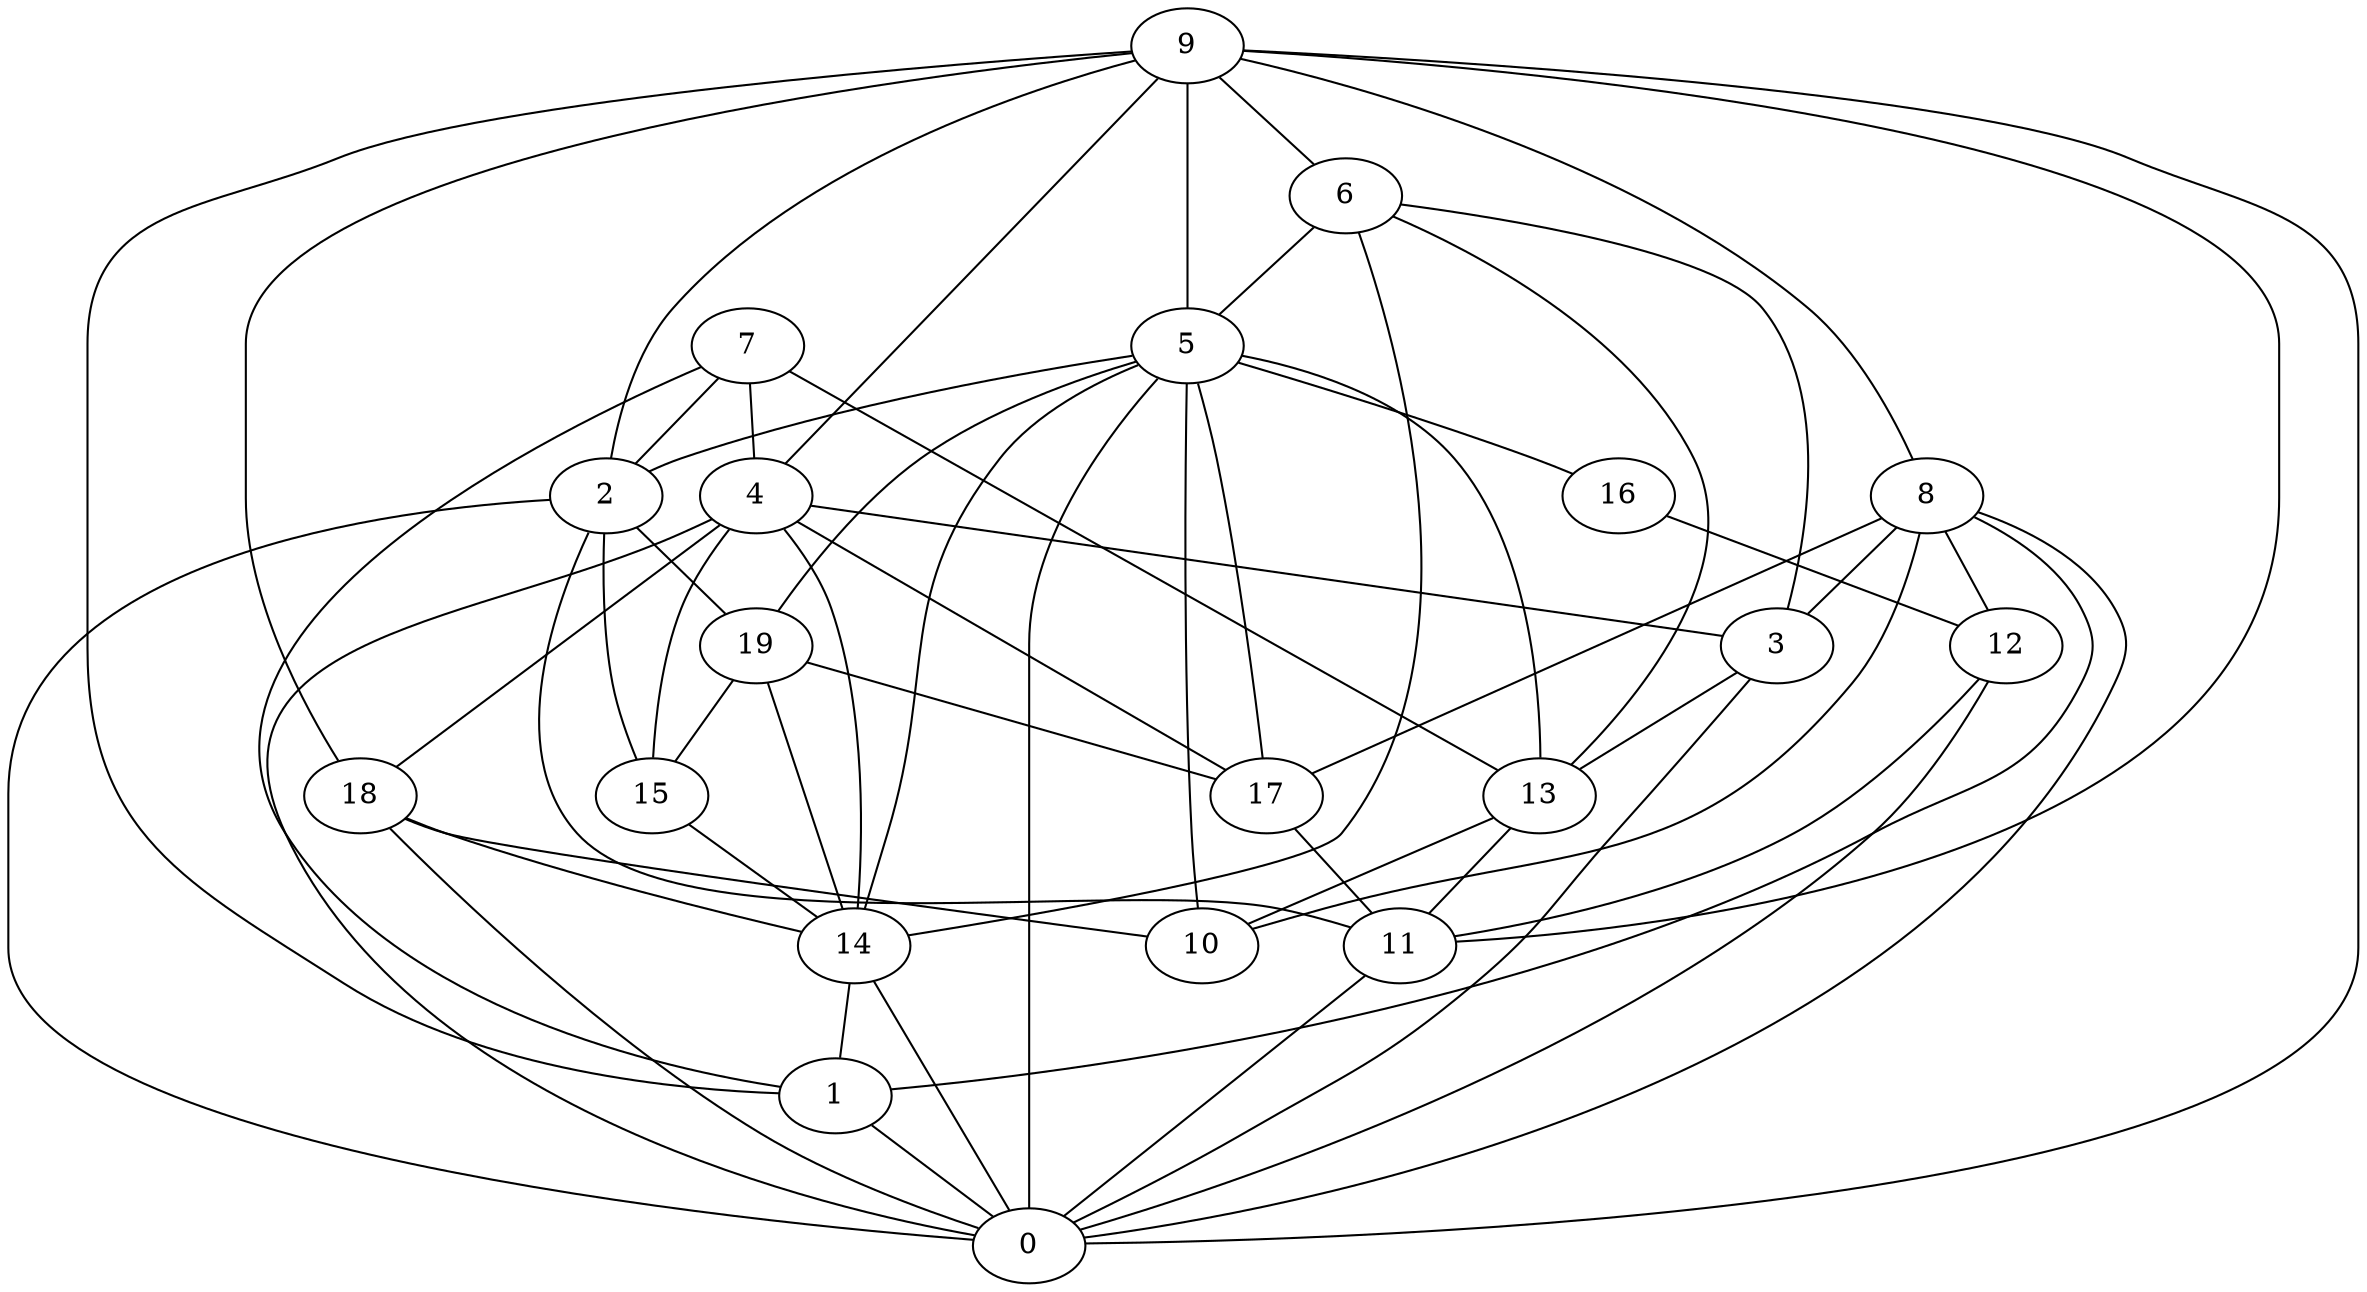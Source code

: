 digraph GG_graph {

subgraph G_graph {
edge [color = black]
"7" -> "2" [dir = none]
"7" -> "13" [dir = none]
"7" -> "1" [dir = none]
"18" -> "10" [dir = none]
"18" -> "0" [dir = none]
"11" -> "0" [dir = none]
"5" -> "14" [dir = none]
"5" -> "10" [dir = none]
"5" -> "13" [dir = none]
"5" -> "16" [dir = none]
"5" -> "2" [dir = none]
"2" -> "19" [dir = none]
"2" -> "15" [dir = none]
"2" -> "0" [dir = none]
"4" -> "3" [dir = none]
"4" -> "14" [dir = none]
"4" -> "15" [dir = none]
"3" -> "13" [dir = none]
"16" -> "12" [dir = none]
"8" -> "17" [dir = none]
"8" -> "1" [dir = none]
"8" -> "0" [dir = none]
"8" -> "10" [dir = none]
"12" -> "11" [dir = none]
"12" -> "0" [dir = none]
"15" -> "14" [dir = none]
"19" -> "14" [dir = none]
"19" -> "15" [dir = none]
"19" -> "17" [dir = none]
"6" -> "5" [dir = none]
"6" -> "3" [dir = none]
"1" -> "0" [dir = none]
"9" -> "11" [dir = none]
"9" -> "8" [dir = none]
"9" -> "1" [dir = none]
"9" -> "5" [dir = none]
"9" -> "2" [dir = none]
"9" -> "6" [dir = none]
"9" -> "0" [dir = none]
"18" -> "14" [dir = none]
"4" -> "0" [dir = none]
"5" -> "19" [dir = none]
"3" -> "0" [dir = none]
"6" -> "14" [dir = none]
"5" -> "17" [dir = none]
"6" -> "13" [dir = none]
"8" -> "3" [dir = none]
"13" -> "10" [dir = none]
"9" -> "4" [dir = none]
"8" -> "12" [dir = none]
"4" -> "18" [dir = none]
"14" -> "0" [dir = none]
"14" -> "1" [dir = none]
"7" -> "4" [dir = none]
"5" -> "0" [dir = none]
"13" -> "11" [dir = none]
"2" -> "11" [dir = none]
"4" -> "17" [dir = none]
"17" -> "11" [dir = none]
"9" -> "18" [dir = none]
}

}

